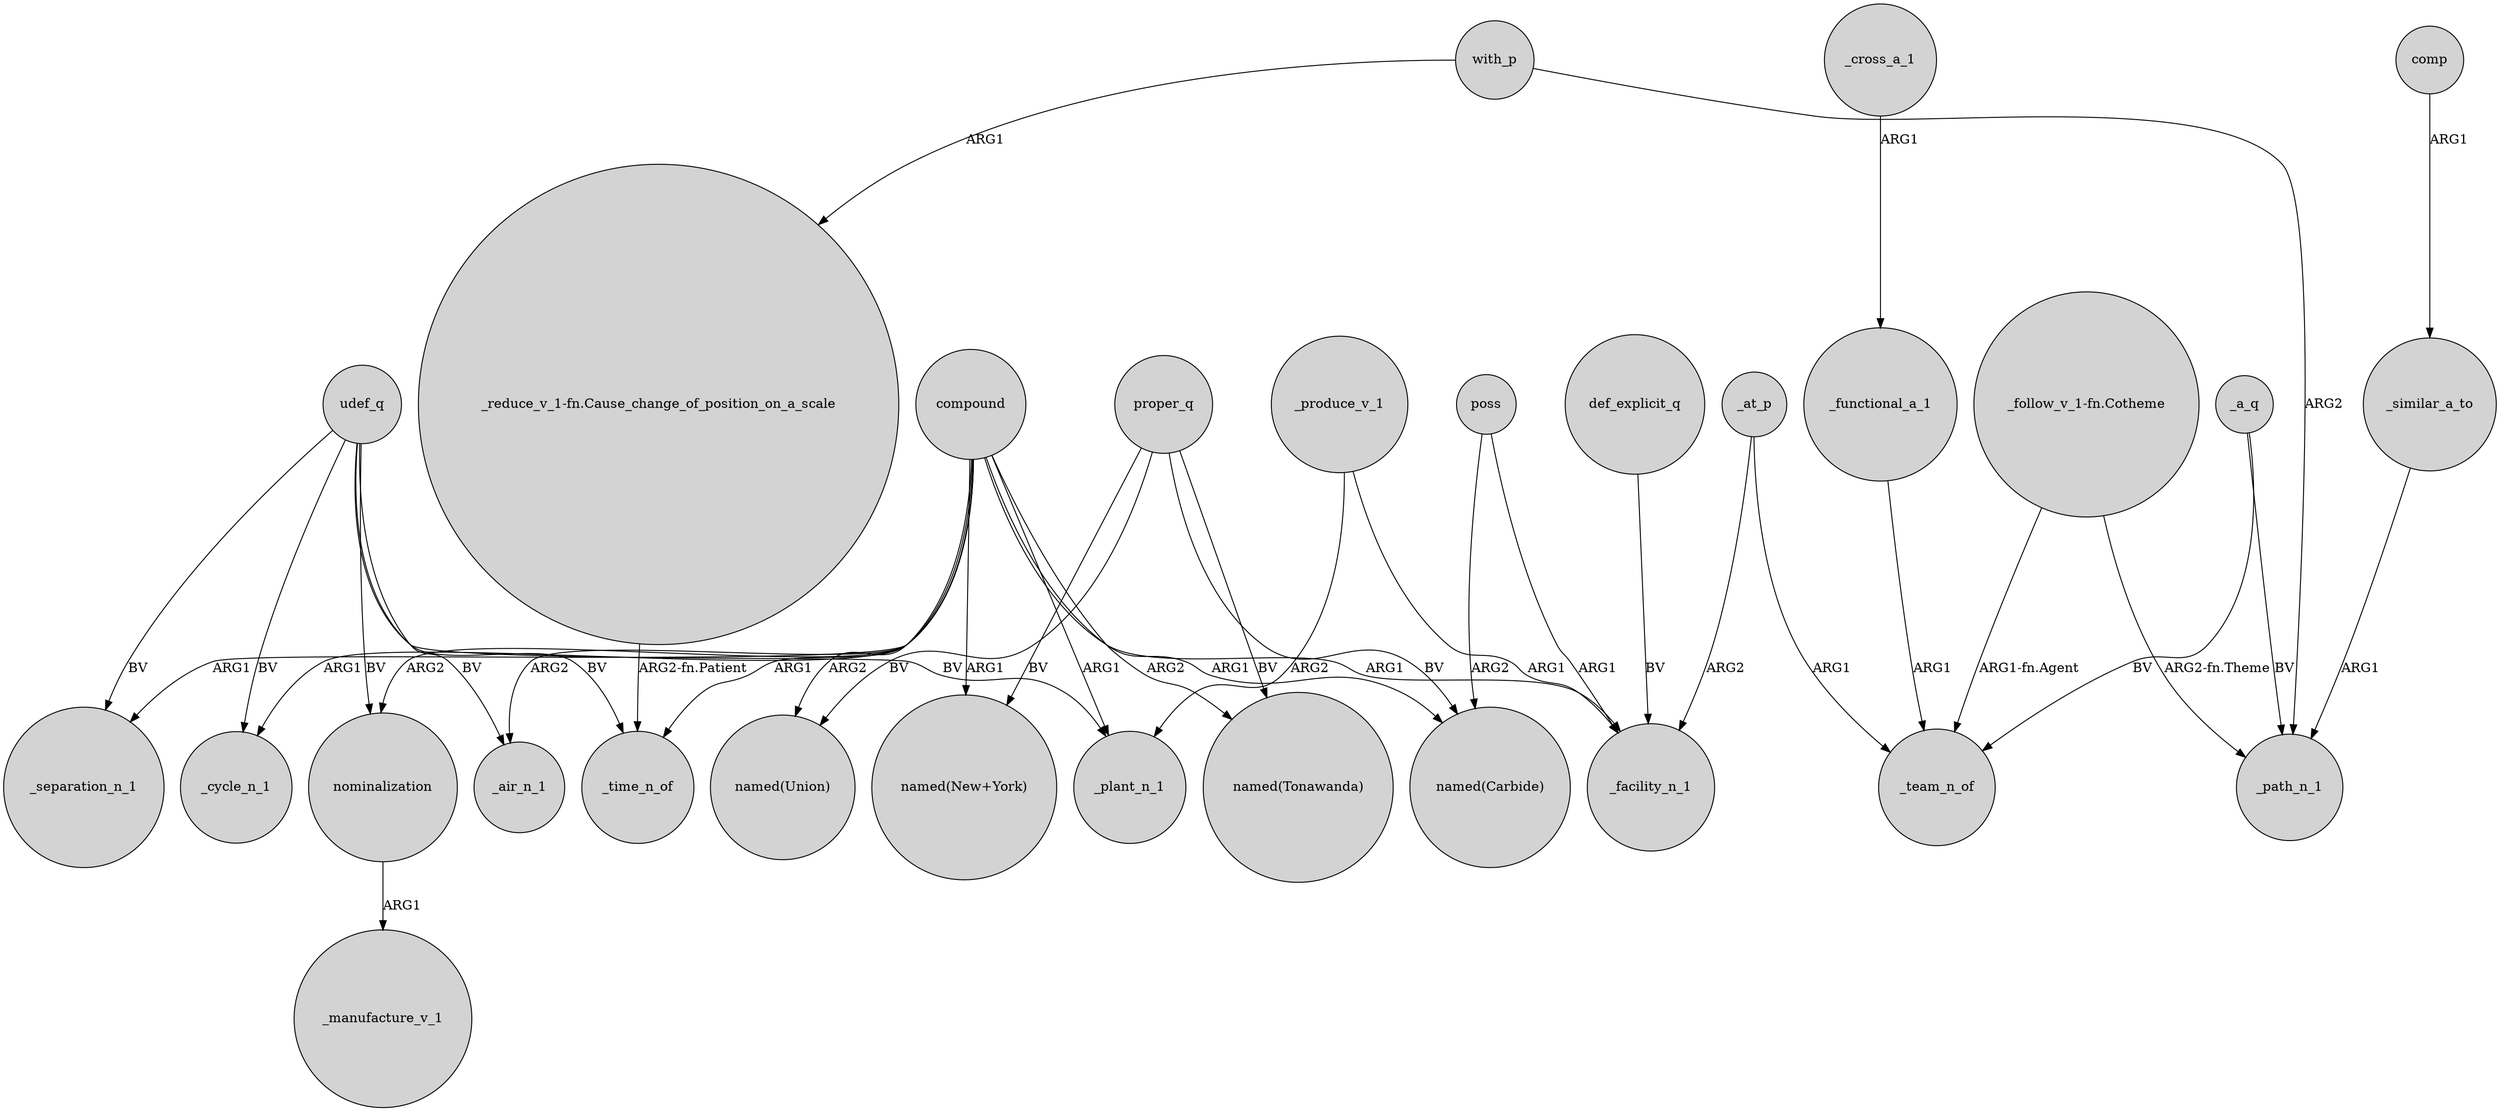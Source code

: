digraph {
	node [shape=circle style=filled]
	"_reduce_v_1-fn.Cause_change_of_position_on_a_scale" -> _time_n_of [label="ARG2-fn.Patient"]
	comp -> _similar_a_to [label=ARG1]
	udef_q -> _air_n_1 [label=BV]
	proper_q -> "named(Carbide)" [label=BV]
	_produce_v_1 -> _plant_n_1 [label=ARG2]
	proper_q -> "named(Union)" [label=BV]
	compound -> _time_n_of [label=ARG1]
	_produce_v_1 -> _facility_n_1 [label=ARG1]
	_a_q -> _team_n_of [label=BV]
	_cross_a_1 -> _functional_a_1 [label=ARG1]
	proper_q -> "named(New+York)" [label=BV]
	poss -> _facility_n_1 [label=ARG1]
	compound -> _separation_n_1 [label=ARG1]
	udef_q -> _cycle_n_1 [label=BV]
	"_follow_v_1-fn.Cotheme" -> _path_n_1 [label="ARG2-fn.Theme"]
	"_follow_v_1-fn.Cotheme" -> _team_n_of [label="ARG1-fn.Agent"]
	nominalization -> _manufacture_v_1 [label=ARG1]
	compound -> nominalization [label=ARG2]
	compound -> _plant_n_1 [label=ARG1]
	udef_q -> _separation_n_1 [label=BV]
	_at_p -> _facility_n_1 [label=ARG2]
	compound -> "named(Union)" [label=ARG2]
	compound -> "named(Tonawanda)" [label=ARG2]
	_at_p -> _team_n_of [label=ARG1]
	with_p -> _path_n_1 [label=ARG2]
	_a_q -> _path_n_1 [label=BV]
	_similar_a_to -> _path_n_1 [label=ARG1]
	compound -> "named(Carbide)" [label=ARG1]
	udef_q -> _time_n_of [label=BV]
	def_explicit_q -> _facility_n_1 [label=BV]
	compound -> "named(New+York)" [label=ARG1]
	proper_q -> "named(Tonawanda)" [label=BV]
	udef_q -> _plant_n_1 [label=BV]
	udef_q -> nominalization [label=BV]
	compound -> _cycle_n_1 [label=ARG1]
	compound -> _facility_n_1 [label=ARG1]
	compound -> _air_n_1 [label=ARG2]
	_functional_a_1 -> _team_n_of [label=ARG1]
	with_p -> "_reduce_v_1-fn.Cause_change_of_position_on_a_scale" [label=ARG1]
	poss -> "named(Carbide)" [label=ARG2]
}
